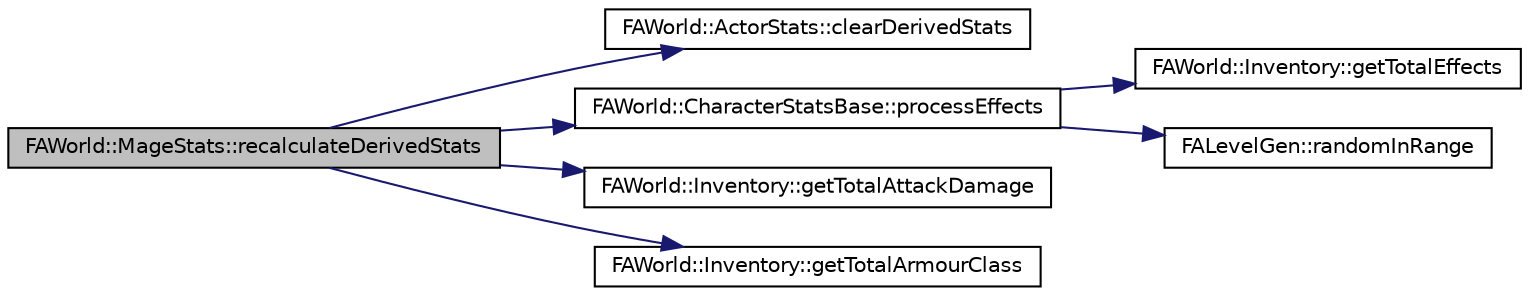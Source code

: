 digraph G
{
  edge [fontname="Helvetica",fontsize="10",labelfontname="Helvetica",labelfontsize="10"];
  node [fontname="Helvetica",fontsize="10",shape=record];
  rankdir="LR";
  Node1 [label="FAWorld::MageStats::recalculateDerivedStats",height=0.2,width=0.4,color="black", fillcolor="grey75", style="filled" fontcolor="black"];
  Node1 -> Node2 [color="midnightblue",fontsize="10",style="solid",fontname="Helvetica"];
  Node2 [label="FAWorld::ActorStats::clearDerivedStats",height=0.2,width=0.4,color="black", fillcolor="white", style="filled",URL="$class_f_a_world_1_1_actor_stats.html#a52d8ac5d05cfdd1a9acffefc2e30fea9"];
  Node1 -> Node3 [color="midnightblue",fontsize="10",style="solid",fontname="Helvetica"];
  Node3 [label="FAWorld::CharacterStatsBase::processEffects",height=0.2,width=0.4,color="black", fillcolor="white", style="filled",URL="$class_f_a_world_1_1_character_stats_base.html#aba8310e5bcf49cb098cfd7e4b4e6a902"];
  Node3 -> Node4 [color="midnightblue",fontsize="10",style="solid",fontname="Helvetica"];
  Node4 [label="FAWorld::Inventory::getTotalEffects",height=0.2,width=0.4,color="black", fillcolor="white", style="filled",URL="$class_f_a_world_1_1_inventory.html#acd2520acf595a745b3b50f72d7ed3829"];
  Node3 -> Node5 [color="midnightblue",fontsize="10",style="solid",fontname="Helvetica"];
  Node5 [label="FALevelGen::randomInRange",height=0.2,width=0.4,color="black", fillcolor="white", style="filled",URL="$namespace_f_a_level_gen.html#a0374e2ca497149c811dbc135899a5db7"];
  Node1 -> Node6 [color="midnightblue",fontsize="10",style="solid",fontname="Helvetica"];
  Node6 [label="FAWorld::Inventory::getTotalAttackDamage",height=0.2,width=0.4,color="black", fillcolor="white", style="filled",URL="$class_f_a_world_1_1_inventory.html#a7802b4b415fe4a62f2961f0d40aadb17"];
  Node1 -> Node7 [color="midnightblue",fontsize="10",style="solid",fontname="Helvetica"];
  Node7 [label="FAWorld::Inventory::getTotalArmourClass",height=0.2,width=0.4,color="black", fillcolor="white", style="filled",URL="$class_f_a_world_1_1_inventory.html#a9ab1f92ba0e02d40da86817134a2d630"];
}
